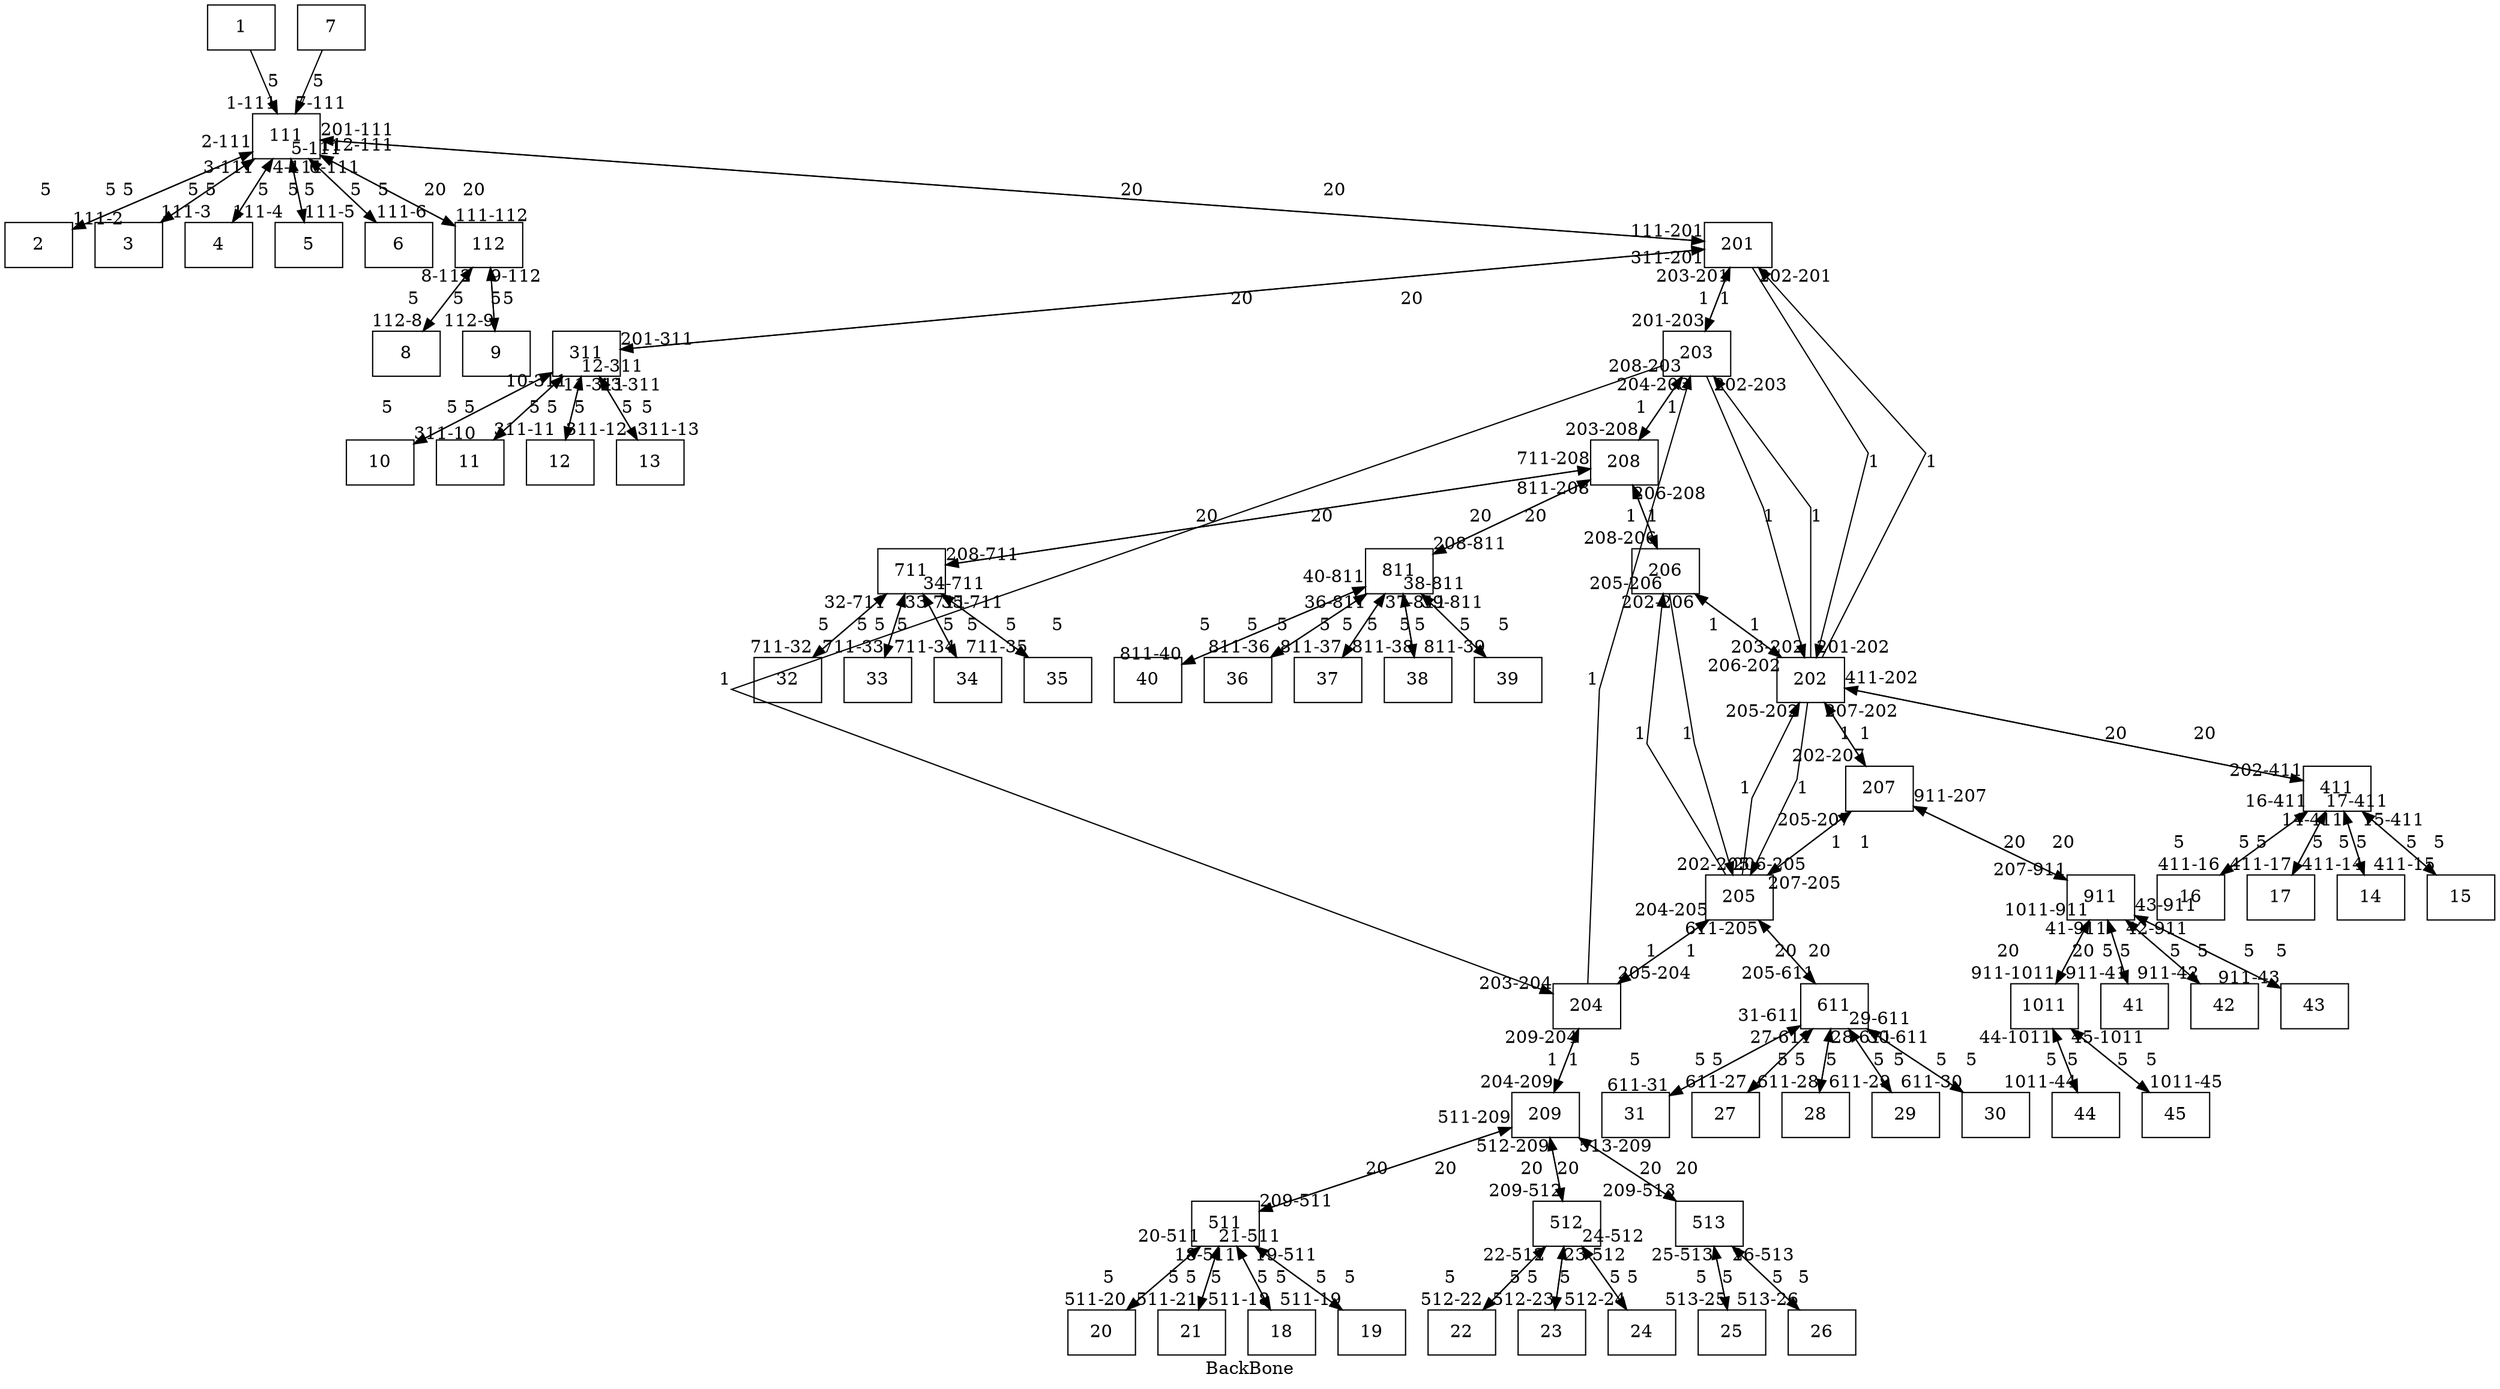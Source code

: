 digraph Test {

	/*compound=true*/
	node [shape=box];
	edge [len=3];
	/*Instantiation of nodes, required to successfully calling .get_node_list() 		(pydot) */
	
	1[group=V]; 2[group=A]; 3[group=A]; 4[group=A]; 5[group=A]; 6[group=A]; 7[group=V]; 8[group=A];	
	9[group=A]; 10[group=A]; 11[group=V]; 12[group=A]; 13[group=A]; 14[group=A]; 15[group=A]; 16[group=A]; 
	17[group=V]; 18[group=V]; 19[group=A]; 20[group=A]; 21[group=A]; 22[group=V]; 23[group=A]; 24[group=A];
	25[group=A]; 26[group=V]; 27[group=V]; 28[group=A]; 29[group=A]; 30[group=A]; 31[group=A]; 32[group=A]; 32[group=A];
	33[group=A]; 34[group=A]; 35[group=V]; 36[group=V]; 37[group=A]; 38[group=A]; 39[group=A]; 40[group=V]; 41[group=A];
	42[group=A]; 43[group=V]; 44[group=A]; 45[group=V]; 
	111[group=A]; 112[group=A]; 311[group=A]; 411[group=A]; 511[group=A];
	512[group=A];513[group=A]; 611[group=A]; 711[group=A]; 811[group=A]; 911[group=A]; 1011[group=A];	
	201[group=H]; 202[group=H]; 203[group=H]; 204[group=H]; 205[group=H]; 206[group=H]; 207[group=H]; 208[group=H]; 209[group=H];
	
	overlap = scale;
	splines = false;
	label = BackBone;
	//orientation = portrait;


	//Backbone
	201 -> 111	[label=20,headlabel="201-111",alias = 1,throughput=16,latency=9,delay=2,bandwidth = 20];
	201 -> 202	[label=1,headlabel="201-202",alias = 1,throughput=17,latency=3,delay=1,bandwidth = 20];
	201 -> 203	[label=1,headlabel="201-203",alias = 1,throughput=17,latency=3,delay=1,bandwidth = 20];
	201 -> 311	[label=20,headlabel="201-311",alias = 1,throughput=20,latency=10,delay=5,bandwidth = 10];
	
	202 -> 201	[label=1,headlabel="202-201" ,alias = 1,throughput=16,latency=4,delay=3,bandwidth = 10];
	202 -> 411	[label=20,headlabel="202-411" ,alias = 1,throughput=16,latency=4,delay=3,bandwidth = 10];
	202 -> 203	[label=1,headlabel="202-203" ,alias = 1,throughput=16,latency=4,delay=3,bandwidth = 10];
	202 -> 205	[label=1,headlabel="202-205" ,alias = 1,throughput=16,latency=4,delay=3,bandwidth = 10];
	202 -> 206	[label=1,headlabel="202-206" ,alias = 1,throughput=16,latency=4,delay=3,bandwidth = 10];
	202 -> 207	[label=1,headlabel="202-207" ,alias = 1,throughput=16,latency=4,delay=3,bandwidth = 10];
	
	203 -> 201	[label=1,headlabel="203-201" ,alias = 1,throughput=16,latency=4,delay=3,bandwidth = 10];
	203 -> 202	[label=1,headlabel="203-202" ,alias = 1,throughput=16,latency=4,delay=3,bandwidth = 10];
	203 -> 204	[label=1,headlabel="203-204" ,alias = 1,throughput=16,latency=4,delay=3,bandwidth = 10];
	203 -> 208	[label=1,headlabel="203-208" ,alias = 1,throughput=16,latency=4,delay=3,bandwidth = 10];
	
	204 -> 203	[label=1,headlabel="204-203" ,alias = 1,throughput=16,latency=4,delay=3,bandwidth = 10];
	204 -> 205	[label=1,headlabel="204-205" ,alias = 1,throughput=16,latency=4,delay=3,bandwidth = 10];
	204 -> 209	[label=1,headlabel="204-209" ,alias = 1,throughput=16,latency=4,delay=3,bandwidth = 10];
	
	205 -> 202	[label=1,headlabel="205-202" ,alias = 1,throughput=16,latency=4,delay=3,bandwidth = 10];
	205 -> 204	[label=1,headlabel="205-204" ,alias = 1,throughput=16,latency=4,delay=3,bandwidth = 10];
	205 -> 206	[label=1,headlabel="205-206" ,alias = 1,throughput=16,latency=4,delay=3,bandwidth = 10];
	205 -> 207	[label=1,headlabel="205-207" ,alias = 1,throughput=16,latency=4,delay=3,bandwidth = 10];
	205 -> 611	[label=20,headlabel="205-611" ,alias = 1,throughput=16,latency=4,delay=3,bandwidth = 10];
	
	206 -> 205	[label=1,headlabel="206-205" ,alias = 1,throughput=16,latency=4,delay=3,bandwidth = 10];
	206 -> 202	[label=1,headlabel="206-202" ,alias = 1,throughput=16,latency=4,delay=3,bandwidth = 10];
	206 -> 208	[label=1,headlabel="206-208" ,alias = 1,throughput=16,latency=4,delay=3,bandwidth = 10];
	
	207 -> 205	[label=1,headlabel="207-205" ,alias = 1,throughput=16,latency=4,delay=3,bandwidth = 10];
	207 -> 202	[label=1,headlabel="207-202" ,alias = 1,throughput=16,latency=4,delay=3,bandwidth = 10];
	207 -> 911	[label=20,headlabel="207-911" ,alias = 1,throughput=16,latency=4,delay=3,bandwidth = 10];
	
	208 -> 203	[label=1,headlabel="208-203" ,alias = 1,throughput=16,latency=4,delay=3,bandwidth = 10];
	208 -> 206	[label=1,headlabel="208-206" ,alias = 1,throughput=16,latency=4,delay=3,bandwidth = 10];
	208 -> 711	[label=20,headlabel="208-711" ,alias = 1,throughput=16,latency=4,delay=3,bandwidth = 10];
	208 -> 811	[label=20,headlabel="208-811" ,alias = 1,throughput=16,latency=4,delay=3,bandwidth = 10];
	
	209 -> 204	[label=1,headlabel="209-204" ,alias = 1,throughput=16,latency=4,delay=3,bandwidth = 10];
	209 -> 511	[label=20,headlabel="209-511" ,alias = 1,throughput=16,latency=4,delay=3,bandwidth = 10];
	209 -> 512	[label=20,headlabel="209-512" ,alias = 1,throughput=16,latency=4,delay=3,bandwidth = 10];
	209 -> 513	[label=20,headlabel="209-513" ,alias = 1,throughput=16,latency=4,delay=3,bandwidth = 10];
	
	//Point of Presence
	111 -> 112	[label=20,headlabel="111-112" ,alias = 1,throughput=16,latency=4,delay=3,bandwidth = 10];
	111 -> 2	[label=5,headlabel="111-2",alias = 1,throughput=9,latency=5,delay=1,bandwidth = 20];
	111 -> 3	[label=5,headlabel="111-3",alias = 1,throughput=11,latency=6,delay=2,bandwidth = 20];
	111 -> 4	[label=5,headlabel="111-4",alias = 1,throughput=11,latency=6,delay=2,bandwidth = 20];
	111 -> 5	[label=5,headlabel="111-5",alias = 1,throughput=14,latency=8,delay=3,bandwidth = 20];
	111 -> 6	[label=5,headlabel="111-6",alias = 1,throughput=14,latency=8,delay=3,bandwidth = 20];
	111 -> 201	[label=20,headlabel="111-201",alias = 1,throughput=16,latency=9,delay=2,bandwidth = 20];
	1 -> 111	[label=5,headlabel="1-111" ,alias = 1,throughput=16,latency=4,delay=3,bandwidth = 10];
	2 -> 111	[label=5,headlabel="2-111",alias = 1,throughput=16,latency=4,delay=3,bandwidth = 10];
	3 -> 111	[label=5,headlabel="3-111",alias = 1,throughput=12,latency=3,delay=2,bandwidth = 20];
	4 -> 111	[label=5,headlabel="4-111",alias = 1,throughput=12,latency=3,delay=2,bandwidth = 20];
	5 -> 111	[label=5,headlabel="5-111",alias = 1,throughput=10,latency=2,delay=4,bandwidth = 20];
	6 -> 111	[label=5,headlabel="6-111",alias = 1,throughput=10,latency=2,delay=4,bandwidth = 20];
	7 -> 111	[label=5,headlabel="7-111",alias = 1,throughput=9,latency=5,delay=1,bandwidth = 20];
	
	112 -> 111	[label=20,headlabel="112-111" ,alias = 1,throughput=16,latency=4,delay=3,bandwidth = 10];
	112 -> 8	[label=5,headlabel="112-8" ,alias = 1,throughput=16,latency=4,delay=3,bandwidth = 10];
	112 -> 9	[label=5,headlabel="112-9" ,alias = 1,throughput=16,latency=4,delay=3,bandwidth = 10];
	8 -> 112	[label=5,headlabel="8-112" ,alias = 1,throughput=16,latency=4,delay=3,bandwidth = 10];
	9 -> 112	[label=5,headlabel="9-112" ,alias = 1,throughput=16,latency=4,delay=3,bandwidth = 10];
	
	311 -> 201	[label=20,headlabel="311-201" ,alias = 1,throughput=16,latency=4,delay=3,bandwidth = 10];
	311 -> 10	[label=5,headlabel="311-10",alias = 1,throughput=20,latency=10,delay=5,bandwidth = 10];
	311 -> 11	[label=5,headlabel="311-11",alias = 1,throughput=30,latency=3,delay=4,bandwidth = 20];
	311 -> 12	[label=5,headlabel="311-12",alias = 1,throughput=30,latency=3,delay=4,bandwidth = 20];
	311 -> 13	[label=5,headlabel="311-13",alias = 0,throughput=15,latency=1,delay=2,bandwidth = 20];
	10 -> 311	[label=5,headlabel="10-311" ,alias = 1,throughput=16,latency=4,delay=3,bandwidth = 10];
	11 -> 311	[label=5,headlabel="11-311" ,alias = 1,throughput=16,latency=4,delay=3,bandwidth = 10];
	12 -> 311	[label=5,headlabel="12-311" ,alias = 1,throughput=16,latency=4,delay=3,bandwidth = 10];
	13 -> 311	[label=5,headlabel="13-311" ,alias = 1,throughput=16,latency=4,delay=3,bandwidth = 10];
	
	411 -> 202	[label=20,headlabel="411-202" ,alias = 1,throughput=16,latency=4,delay=3,bandwidth = 10];
	411 -> 14	[label=5,headlabel="411-14",alias = 1,throughput=15,latency=1,delay=2,bandwidth = 20];
	411 -> 15	[label=5,headlabel="411-15",alias = 1,throughput=15,latency=2,delay=3,bandwidth = 20];
	411 -> 16	[label=5,headlabel="411-16",alias = 1,throughput=15,latency=2,delay=3,bandwidth = 20];
	411 -> 17	[label=5,headlabel="411-17",alias = 0,throughput=18,latency=4,delay=1,bandwidth = 20];
	14 -> 411	[label=5,headlabel="14-411",alias = 1,throughput=18,latency=4,delay=1,bandwidth = 20];
	15 -> 411	[label=5,headlabel="15-411",alias = 1,throughput=19,latency=5,delay=4,bandwidth = 10];
	16 -> 411	[label=5,headlabel="16-411",alias = 1,throughput=19,latency=5,delay=4,bandwidth = 10];
	17 -> 411	[label=5,headlabel="17-411",alias = 0,throughput=17,latency=8,delay=1,bandwidth = 20];
	
	511 -> 209	[label=20,headlabel="511-209" ,alias = 1,throughput=16,latency=4,delay=3,bandwidth = 10];
	511 -> 18	[label=5,headlabel="511-18" ,alias = 1,throughput=16,latency=4,delay=3,bandwidth = 10];
	511 -> 19	[label=5,headlabel="511-19" ,alias = 1,throughput=16,latency=4,delay=3,bandwidth = 10];
	511 -> 20	[label=5,headlabel="511-20" ,alias = 1,throughput=16,latency=4,delay=3,bandwidth = 10];
	511 -> 21	[label=5,headlabel="511-21" ,alias = 1,throughput=16,latency=4,delay=3,bandwidth = 10];
	18 -> 511	[label=5,headlabel="18-511" ,alias = 1,throughput=16,latency=4,delay=3,bandwidth = 10];
	19 -> 511	[label=5,headlabel="19-511" ,alias = 1,throughput=16,latency=4,delay=3,bandwidth = 10];
	20 -> 511	[label=5,headlabel="20-511" ,alias = 1,throughput=16,latency=4,delay=3,bandwidth = 10];
	21 -> 511	[label=5,headlabel="21-511" ,alias = 1,throughput=16,latency=4,delay=3,bandwidth = 10];
	
	512 -> 209	[label=20,headlabel="512-209" ,alias = 1,throughput=16,latency=4,delay=3,bandwidth = 10];
	512 -> 22	[label=5,headlabel="512-22" ,alias = 1,throughput=16,latency=4,delay=3,bandwidth = 10];
	512 -> 23	[label=5,headlabel="512-23" ,alias = 1,throughput=16,latency=4,delay=3,bandwidth = 10];
	512 -> 24	[label=5,headlabel="512-24" ,alias = 1,throughput=16,latency=4,delay=3,bandwidth = 10];
	22 -> 512	[label=5,headlabel="22-512" ,alias = 1,throughput=16,latency=4,delay=3,bandwidth = 10];
	23 -> 512	[label=5,headlabel="23-512" ,alias = 1,throughput=16,latency=4,delay=3,bandwidth = 10];
	24 -> 512	[label=5,headlabel="24-512" ,alias = 1,throughput=16,latency=4,delay=3,bandwidth = 10];
	
	
	513 -> 209	[label=20,headlabel="513-209" ,alias = 1,throughput=16,latency=4,delay=3,bandwidth = 10];
	513 -> 25	[label=5,headlabel="513-25" ,alias = 1,throughput=16,latency=4,delay=3,bandwidth = 10];
	513 -> 26	[label=5,headlabel="513-26" ,alias = 1,throughput=16,latency=4,delay=3,bandwidth = 10];
	25 -> 513	[label=5,headlabel="25-513" ,alias = 1,throughput=16,latency=4,delay=3,bandwidth = 10];
	26 -> 513	[label=5,headlabel="26-513" ,alias = 1,throughput=16,latency=4,delay=3,bandwidth = 10];
	
	611 -> 205	[label=20,headlabel="611-205" ,alias = 1,throughput=16,latency=4,delay=3,bandwidth = 10];
	611 -> 27	[label=5,headlabel="611-27" ,alias = 1,throughput=16,latency=4,delay=3,bandwidth = 10];
	611 -> 28	[label=5,headlabel="611-28" ,alias = 1,throughput=16,latency=4,delay=3,bandwidth = 10];
	611 -> 29	[label=5,headlabel="611-29" ,alias = 1,throughput=16,latency=4,delay=3,bandwidth = 10];
	611 -> 30	[label=5,headlabel="611-30" ,alias = 1,throughput=16,latency=4,delay=3,bandwidth = 10];
	611 -> 31 	[label=5,headlabel="611-31" ,alias = 1,throughput=16,latency=4,delay=3,bandwidth = 10];
	27 -> 611	[label=5,headlabel="27-611" ,alias = 1,throughput=16,latency=4,delay=3,bandwidth = 10];
	28 -> 611	[label=5,headlabel="28-611" ,alias = 1,throughput=16,latency=4,delay=3,bandwidth = 10];
	29 -> 611	[label=5,headlabel="29-611" ,alias = 1,throughput=16,latency=4,delay=3,bandwidth = 10];
	30 -> 611	[label=5,headlabel="30-611" ,alias = 1,throughput=16,latency=4,delay=3,bandwidth = 10];
	31 -> 611	[label=5,headlabel="31-611" ,alias = 1,throughput=16,latency=4,delay=3,bandwidth = 10];
	
	711 -> 208	[label=20,headlabel="711-208" ,alias = 1,throughput=16,latency=4,delay=3,bandwidth = 10];
	711 -> 32	[label=5,headlabel="711-32" ,alias = 1,throughput=16,latency=4,delay=3,bandwidth = 10];
	711 -> 33	[label=5,headlabel="711-33" ,alias = 1,throughput=16,latency=4,delay=3,bandwidth = 10];
	711 -> 34	[label=5,headlabel="711-34" ,alias = 1,throughput=16,latency=4,delay=3,bandwidth = 10];
	711 -> 35	[label=5,headlabel="711-35" ,alias = 1,throughput=16,latency=4,delay=3,bandwidth = 10];
	32 -> 711	[label=5,headlabel="32-711" ,alias = 1,throughput=16,latency=4,delay=3,bandwidth = 10];
	33 -> 711	[label=5,headlabel="33-711" ,alias = 1,throughput=16,latency=4,delay=3,bandwidth = 10];
	34 -> 711	[label=5,headlabel="34-711" ,alias = 1,throughput=16,latency=4,delay=3,bandwidth = 10];
	35 -> 711	[label=5,headlabel="35-711" ,alias = 1,throughput=16,latency=4,delay=3,bandwidth = 10];
	
	811 -> 208	[label=20,headlabel="811-208" ,alias = 1,throughput=16,latency=4,delay=3,bandwidth = 10];
	811 -> 36	[label=5,headlabel="811-36" ,alias = 1,throughput=16,latency=4,delay=3,bandwidth = 10];
	811 -> 37	[label=5,headlabel="811-37" ,alias = 1,throughput=16,latency=4,delay=3,bandwidth = 10];
	811 -> 38	[label=5,headlabel="811-38" ,alias = 1,throughput=16,latency=4,delay=3,bandwidth = 10];
	811 -> 39	[label=5,headlabel="811-39" ,alias = 1,throughput=16,latency=4,delay=3,bandwidth = 10];
	811 -> 40	[label=5,headlabel="811-40" ,alias = 1,throughput=16,latency=4,delay=3,bandwidth = 10];
	36 -> 811	[label=5,headlabel="36-811" ,alias = 1,throughput=16,latency=4,delay=3,bandwidth = 10];
	37 -> 811	[label=5,headlabel="37-811" ,alias = 1,throughput=16,latency=4,delay=3,bandwidth = 10];
	38 -> 811	[label=5,headlabel="38-811" ,alias = 1,throughput=16,latency=4,delay=3,bandwidth = 10];
	39 -> 811	[label=5,headlabel="39-811" ,alias = 1,throughput=16,latency=4,delay=3,bandwidth = 10];
	40 -> 811	[label=5,headlabel="40-811" ,alias = 1,throughput=16,latency=4,delay=3,bandwidth = 10];
	
	911 -> 207 	[label=20,headlabel="911-207" ,alias = 1,throughput=16,latency=4,delay=3,bandwidth = 10];
	911 -> 41	[label=5,headlabel="911-41" ,alias = 1,throughput=16,latency=4,delay=3,bandwidth = 10];
	911 -> 42	[label=5,headlabel="911-42" ,alias = 1,throughput=16,latency=4,delay=3,bandwidth = 10];
	911 -> 43	[label=5,headlabel="911-43" ,alias = 1,throughput=16,latency=4,delay=3,bandwidth = 10];
	911 -> 1011	[label=20,headlabel="911-1011" ,alias = 1,throughput=16,latency=4,delay=3,bandwidth = 10];
	41 -> 911	[label=5,headlabel="41-911" ,alias = 1,throughput=16,latency=4,delay=3,bandwidth = 10];
	42 -> 911	[label=5,headlabel="42-911" ,alias = 1,throughput=16,latency=4,delay=3,bandwidth = 10];
	43 -> 911	[label=5,headlabel="43-911" ,alias = 1,throughput=16,latency=4,delay=3,bandwidth = 10];
	
	1011 -> 911 	[label=20,headlabel="1011-911" ,alias = 1,throughput=16,latency=4,delay=3,bandwidth = 10];
	1011 -> 44	[label=5,headlabel="1011-44" ,alias = 1,throughput=16,latency=4,delay=3,bandwidth = 10];
	1011 -> 45	[label=5,headlabel="1011-45" ,alias = 1,throughput=16,latency=4,delay=3,bandwidth = 10];
	44 -> 1011	[label=5,headlabel="44-1011" ,alias = 1,throughput=16,latency=4,delay=3,bandwidth = 10];
	45 -> 1011	[label=5,headlabel="45-1011" ,alias = 1,throughput=16,latency=4,delay=3,bandwidth = 10];
	

}
